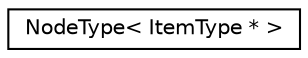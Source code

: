 digraph "Graphical Class Hierarchy"
{
 // LATEX_PDF_SIZE
  edge [fontname="Helvetica",fontsize="10",labelfontname="Helvetica",labelfontsize="10"];
  node [fontname="Helvetica",fontsize="10",shape=record];
  rankdir="LR";
  Node0 [label="NodeType\< ItemType * \>",height=0.2,width=0.4,color="black", fillcolor="white", style="filled",URL="$class_node_type.html",tooltip=" "];
}
